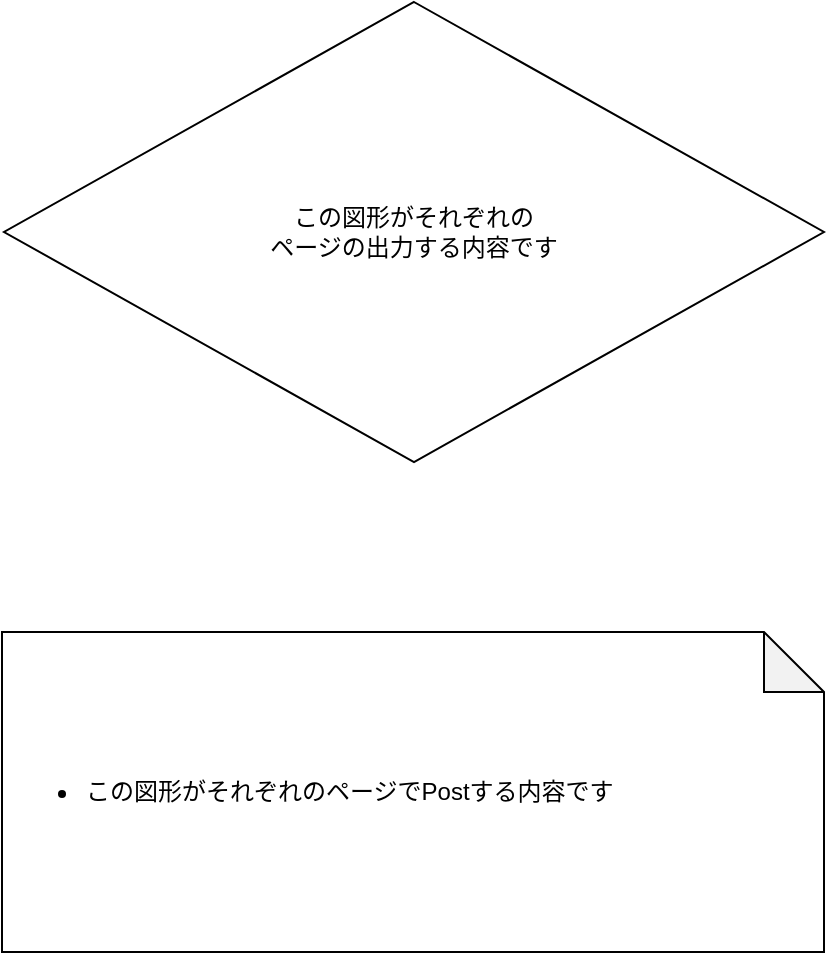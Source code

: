 <mxfile>
    <diagram id="TOjAec38Bqr92ZQ6rcLn" name="注意事項">
        <mxGraphModel dx="1344" dy="1011" grid="1" gridSize="10" guides="1" tooltips="1" connect="1" arrows="1" fold="1" page="1" pageScale="1" pageWidth="827" pageHeight="1169" math="0" shadow="0">
            <root>
                <mxCell id="Z340vtowlNFs9T8fUVKw-0"/>
                <mxCell id="Z340vtowlNFs9T8fUVKw-1" parent="Z340vtowlNFs9T8fUVKw-0"/>
                <mxCell id="0" value="" style="group" vertex="1" connectable="0" parent="Z340vtowlNFs9T8fUVKw-1">
                    <mxGeometry x="208" y="110" width="411" height="475" as="geometry"/>
                </mxCell>
                <mxCell id="ZrhUMoB5-oB5zieBaNrR-1" value="この図形がそれぞれの&lt;br&gt;ページの出力する内容です" style="rhombus;whiteSpace=wrap;html=1;" parent="0" vertex="1">
                    <mxGeometry x="1" width="410" height="230" as="geometry"/>
                </mxCell>
                <mxCell id="ZrhUMoB5-oB5zieBaNrR-2" value="&lt;ul&gt;&lt;li&gt;この図形がそれぞれのページでPostする内容です&lt;/li&gt;&lt;/ul&gt;" style="shape=note;whiteSpace=wrap;html=1;backgroundOutline=1;darkOpacity=0.05;align=left;" parent="0" vertex="1">
                    <mxGeometry y="315" width="411" height="160" as="geometry"/>
                </mxCell>
            </root>
        </mxGraphModel>
    </diagram>
    <diagram id="IO1MSbE2mdEYFcM0x6xF" name="ホーム画面">
        <mxGraphModel dx="1104" dy="859" grid="1" gridSize="10" guides="1" tooltips="1" connect="1" arrows="1" fold="1" page="1" pageScale="1" pageWidth="827" pageHeight="1169" math="0" shadow="0">
            <root>
                <mxCell id="0"/>
                <mxCell id="1" parent="0"/>
                <mxCell id="IXMUylkqyQwvcKXOMblG-1" value="最新記事一覧" style="swimlane;" parent="1" vertex="1">
                    <mxGeometry x="119" y="80" width="590" height="380" as="geometry"/>
                </mxCell>
                <mxCell id="p5NHpRmwwphwd0liqsfX-1" value="&lt;div style=&quot;text-align: justify&quot;&gt;[articleList]&lt;/div&gt;&lt;div style=&quot;text-align: justify&quot;&gt;userName&lt;/div&gt;&lt;div style=&quot;text-align: justify&quot;&gt;title&lt;/div&gt;&lt;div style=&quot;text-align: justify&quot;&gt;tags&lt;/div&gt;&lt;div style=&quot;text-align: justify&quot;&gt;likesCount&lt;/div&gt;&lt;div style=&quot;text-align: justify&quot;&gt;postedDate&lt;/div&gt;" style="rhombus;whiteSpace=wrap;html=1;" parent="IXMUylkqyQwvcKXOMblG-1" vertex="1">
                    <mxGeometry x="60" y="50" width="470" height="300" as="geometry"/>
                </mxCell>
            </root>
        </mxGraphModel>
    </diagram>
    <diagram id="wjPuVwsGQqiZOK8hDawq" name="記事画面">
        <mxGraphModel dx="1104" dy="859" grid="1" gridSize="10" guides="1" tooltips="1" connect="1" arrows="1" fold="1" page="1" pageScale="1" pageWidth="827" pageHeight="1169" math="0" shadow="0">
            <root>
                <mxCell id="vGxZBRVO76o9lHpCY_97-0"/>
                <mxCell id="vGxZBRVO76o9lHpCY_97-1" parent="vGxZBRVO76o9lHpCY_97-0"/>
                <mxCell id="aJAqhOcmWjOFBaTY7RBI-0" value="記事詳細" style="swimlane;" parent="vGxZBRVO76o9lHpCY_97-1" vertex="1">
                    <mxGeometry x="130" y="50" width="590" height="380" as="geometry"/>
                </mxCell>
                <mxCell id="aJAqhOcmWjOFBaTY7RBI-1" value="&lt;div style=&quot;text-align: justify&quot;&gt;&lt;span&gt;userName&lt;/span&gt;&lt;br&gt;&lt;/div&gt;&lt;div style=&quot;text-align: justify&quot;&gt;title&lt;/div&gt;&lt;div style=&quot;text-align: justify&quot;&gt;content&lt;/div&gt;&lt;div style=&quot;text-align: justify&quot;&gt;tags&lt;/div&gt;&lt;div style=&quot;text-align: justify&quot;&gt;postedDate&lt;/div&gt;&lt;div style=&quot;text-align: justify&quot;&gt;&lt;br&gt;&lt;/div&gt;&lt;div style=&quot;text-align: justify&quot;&gt;[likesUser]&lt;/div&gt;&lt;div style=&quot;text-align: justify&quot;&gt;userName&lt;/div&gt;&lt;div style=&quot;text-align: justify&quot;&gt;image&lt;/div&gt;&lt;div style=&quot;text-align: justify&quot;&gt;comment&lt;/div&gt;&lt;div style=&quot;text-align: justify&quot;&gt;engineerType&lt;/div&gt;&lt;div style=&quot;text-align: justify&quot;&gt;tags&lt;/div&gt;" style="rhombus;whiteSpace=wrap;html=1;" parent="aJAqhOcmWjOFBaTY7RBI-0" vertex="1">
                    <mxGeometry x="60" y="50" width="470" height="300" as="geometry"/>
                </mxCell>
            </root>
        </mxGraphModel>
    </diagram>
    <diagram id="4KqTqpcfU4mMgDoWI4Ux" name="ユーザーページ">
        <mxGraphModel dx="920" dy="716" grid="1" gridSize="10" guides="1" tooltips="1" connect="1" arrows="1" fold="1" page="1" pageScale="1" pageWidth="827" pageHeight="1169" math="0" shadow="0">
            <root>
                <mxCell id="Q5HR6Xw7V5B-4KHVWK0--0"/>
                <mxCell id="Q5HR6Xw7V5B-4KHVWK0--1" parent="Q5HR6Xw7V5B-4KHVWK0--0"/>
                <mxCell id="Hv5RDWwC1RzuadH-VDTB-0" value="ユーザーページに出力する情報" style="swimlane;" vertex="1" parent="Q5HR6Xw7V5B-4KHVWK0--1">
                    <mxGeometry x="130" y="50" width="590" height="500" as="geometry"/>
                </mxCell>
                <mxCell id="6m9MH7iaxlGN5KFNrG2f-1" value="&lt;div style=&quot;text-align: justify&quot;&gt;[userInfo]&lt;/div&gt;&lt;div style=&quot;text-align: justify&quot;&gt;userName&lt;/div&gt;&lt;div style=&quot;text-align: justify&quot;&gt;engineerType&lt;/div&gt;&lt;div style=&quot;text-align: justify&quot;&gt;comment&lt;/div&gt;&lt;div style=&quot;text-align: justify&quot;&gt;follow&lt;/div&gt;&lt;div style=&quot;text-align: justify&quot;&gt;follower&lt;/div&gt;&lt;div style=&quot;text-align: justify&quot;&gt;tagsList&lt;/div&gt;&lt;div style=&quot;text-align: justify&quot;&gt;articleCount&lt;/div&gt;&lt;div style=&quot;text-align: justify&quot;&gt;&lt;br&gt;&lt;/div&gt;&lt;div style=&quot;text-align: justify&quot;&gt;[articleList]&lt;/div&gt;&lt;div style=&quot;text-align: justify&quot;&gt;title&lt;/div&gt;&lt;div style=&quot;text-align: justify&quot;&gt;tags&lt;/div&gt;&lt;div style=&quot;text-align: justify&quot;&gt;likesCount&lt;/div&gt;&lt;div style=&quot;text-align: justify&quot;&gt;postedDate&lt;/div&gt;" style="rhombus;whiteSpace=wrap;html=1;" vertex="1" parent="Hv5RDWwC1RzuadH-VDTB-0">
                    <mxGeometry x="100" y="70" width="410" height="330" as="geometry"/>
                </mxCell>
            </root>
        </mxGraphModel>
    </diagram>
    <diagram id="1JO676AMW4_QmNl2q5GR" name="フォロー, フォロワー画面">
        <mxGraphModel dx="930" dy="859" grid="1" gridSize="10" guides="1" tooltips="1" connect="1" arrows="1" fold="1" page="1" pageScale="1" pageWidth="827" pageHeight="1169" math="0" shadow="0">
            <root>
                <mxCell id="oD6eJyackzFd_JmDZigf-0"/>
                <mxCell id="oD6eJyackzFd_JmDZigf-1" parent="oD6eJyackzFd_JmDZigf-0"/>
                <mxCell id="8KNMMjLAGa-Jn2QONhuN-0" value="フォロー・フォロワー" style="swimlane;" parent="oD6eJyackzFd_JmDZigf-1" vertex="1">
                    <mxGeometry x="130" y="50" width="590" height="380" as="geometry"/>
                </mxCell>
                <mxCell id="8KNMMjLAGa-Jn2QONhuN-1" value="&lt;div style=&quot;text-align: justify&quot;&gt;&lt;span&gt;[UserList]&lt;/span&gt;&lt;br&gt;&lt;/div&gt;&lt;div style=&quot;text-align: justify&quot;&gt;userName&lt;/div&gt;&lt;div style=&quot;text-align: justify&quot;&gt;image&lt;/div&gt;&lt;div style=&quot;text-align: justify&quot;&gt;comment&lt;/div&gt;&lt;div style=&quot;text-align: justify&quot;&gt;tags&lt;/div&gt;" style="rhombus;whiteSpace=wrap;html=1;" parent="8KNMMjLAGa-Jn2QONhuN-0" vertex="1">
                    <mxGeometry x="60" y="50" width="470" height="300" as="geometry"/>
                </mxCell>
            </root>
        </mxGraphModel>
    </diagram>
    <diagram id="pI2Atk3QBT7HL0PJher7" name="投稿画面">
        <mxGraphModel dx="930" dy="859" grid="1" gridSize="10" guides="1" tooltips="1" connect="1" arrows="1" fold="1" page="1" pageScale="1" pageWidth="827" pageHeight="1169" math="0" shadow="0">
            <root>
                <mxCell id="KGnYv_AIOO3_AxNBBZcK-0"/>
                <mxCell id="KGnYv_AIOO3_AxNBBZcK-1" parent="KGnYv_AIOO3_AxNBBZcK-0"/>
                <mxCell id="pSF9XFQ3wwtPJ5sig_vy-0" value="記事投稿" style="swimlane;" parent="KGnYv_AIOO3_AxNBBZcK-1" vertex="1">
                    <mxGeometry x="119" y="80" width="590" height="380" as="geometry"/>
                </mxCell>
                <mxCell id="pSF9XFQ3wwtPJ5sig_vy-1" value="&lt;ul&gt;&lt;li&gt;userId&lt;/li&gt;&lt;li&gt;title&lt;/li&gt;&lt;li&gt;content&lt;/li&gt;&lt;li&gt;tags&lt;/li&gt;&lt;/ul&gt;" style="shape=note;whiteSpace=wrap;html=1;backgroundOutline=1;darkOpacity=0.05;" parent="pSF9XFQ3wwtPJ5sig_vy-0" vertex="1">
                    <mxGeometry x="157" y="110" width="275" height="160" as="geometry"/>
                </mxCell>
            </root>
        </mxGraphModel>
    </diagram>
    <diagram id="_qi8YO8qRfochqu0tMmV" name="ログイン">
        <mxGraphModel dx="930" dy="859" grid="1" gridSize="10" guides="1" tooltips="1" connect="1" arrows="1" fold="1" page="1" pageScale="1" pageWidth="827" pageHeight="1169" math="0" shadow="0">
            <root>
                <mxCell id="ey9X1KTGInJevS6miDnt-0"/>
                <mxCell id="ey9X1KTGInJevS6miDnt-1" parent="ey9X1KTGInJevS6miDnt-0"/>
                <mxCell id="i4bbj482nddJX64HNEZd-0" value="ログイン処理" style="swimlane;" parent="ey9X1KTGInJevS6miDnt-1" vertex="1">
                    <mxGeometry x="50" y="80" width="740" height="400" as="geometry"/>
                </mxCell>
                <mxCell id="i4bbj482nddJX64HNEZd-2" value="&lt;ul&gt;&lt;li&gt;userId&lt;/li&gt;&lt;li&gt;password&lt;/li&gt;&lt;/ul&gt;" style="shape=note;whiteSpace=wrap;html=1;backgroundOutline=1;darkOpacity=0.05;align=left;" parent="i4bbj482nddJX64HNEZd-0" vertex="1">
                    <mxGeometry x="251" y="140" width="226" height="100" as="geometry"/>
                </mxCell>
            </root>
        </mxGraphModel>
    </diagram>
    <diagram id="BHNKe7FaLvuEek9LJ8FT" name="ユーザー登録">
        <mxGraphModel dx="930" dy="859" grid="1" gridSize="10" guides="1" tooltips="1" connect="1" arrows="1" fold="1" page="1" pageScale="1" pageWidth="827" pageHeight="1169" math="0" shadow="0">
            <root>
                <mxCell id="vV3oujGr-8vT-vV_kl9R-0"/>
                <mxCell id="vV3oujGr-8vT-vV_kl9R-1" parent="vV3oujGr-8vT-vV_kl9R-0"/>
                <mxCell id="mZyVOxAp-tI_onH36zQX-0" value="ユーザー登録処理" style="swimlane;" parent="vV3oujGr-8vT-vV_kl9R-1" vertex="1">
                    <mxGeometry x="119" y="90" width="590" height="380" as="geometry"/>
                </mxCell>
                <mxCell id="mZyVOxAp-tI_onH36zQX-1" value="&lt;ul&gt;&lt;li&gt;userName&lt;/li&gt;&lt;li&gt;email&lt;/li&gt;&lt;li&gt;password&lt;/li&gt;&lt;li&gt;engineerType&lt;/li&gt;&lt;/ul&gt;" style="shape=note;whiteSpace=wrap;html=1;backgroundOutline=1;darkOpacity=0.05;" parent="mZyVOxAp-tI_onH36zQX-0" vertex="1">
                    <mxGeometry x="157" y="110" width="275" height="160" as="geometry"/>
                </mxCell>
            </root>
        </mxGraphModel>
    </diagram>
</mxfile>